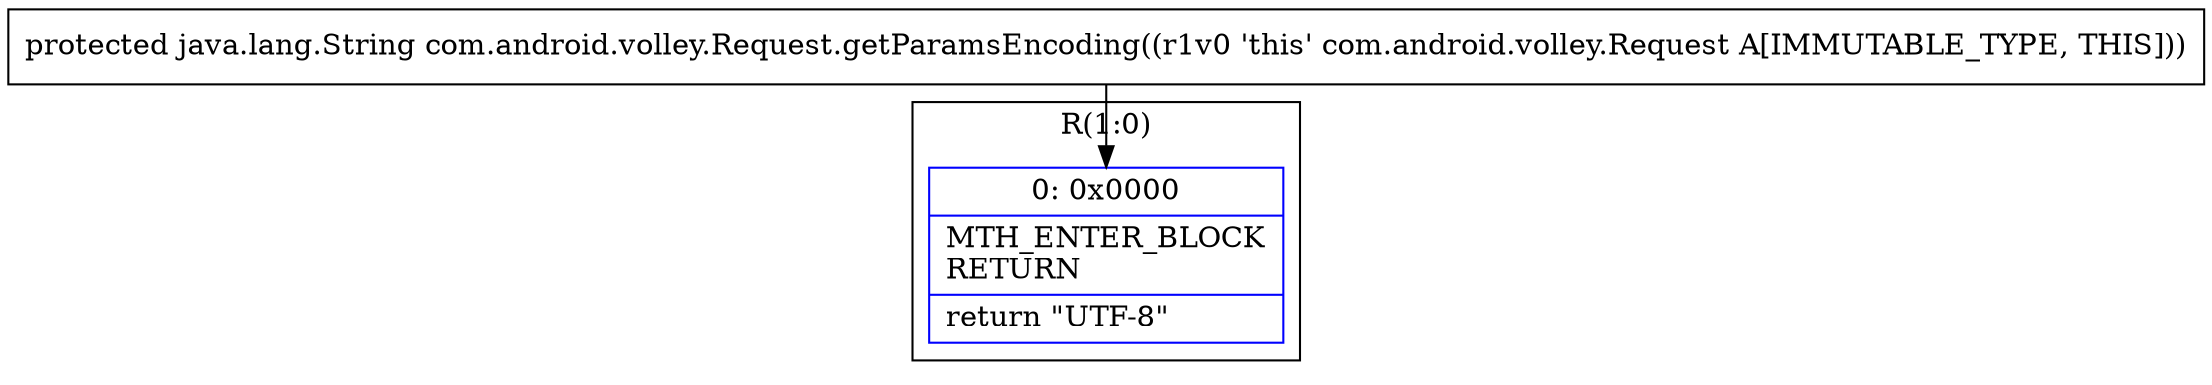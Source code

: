 digraph "CFG forcom.android.volley.Request.getParamsEncoding()Ljava\/lang\/String;" {
subgraph cluster_Region_1211391265 {
label = "R(1:0)";
node [shape=record,color=blue];
Node_0 [shape=record,label="{0\:\ 0x0000|MTH_ENTER_BLOCK\lRETURN\l|return \"UTF\-8\"\l}"];
}
MethodNode[shape=record,label="{protected java.lang.String com.android.volley.Request.getParamsEncoding((r1v0 'this' com.android.volley.Request A[IMMUTABLE_TYPE, THIS])) }"];
MethodNode -> Node_0;
}

